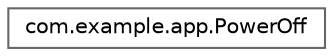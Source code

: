 digraph "Graphical Class Hierarchy"
{
 // LATEX_PDF_SIZE
  bgcolor="transparent";
  edge [fontname=Helvetica,fontsize=10,labelfontname=Helvetica,labelfontsize=10];
  node [fontname=Helvetica,fontsize=10,shape=box,height=0.2,width=0.4];
  rankdir="LR";
  Node0 [id="Node000000",label="com.example.app.PowerOff",height=0.2,width=0.4,color="grey40", fillcolor="white", style="filled",URL="$classcom_1_1example_1_1app_1_1_power_off.html",tooltip=" "];
}
